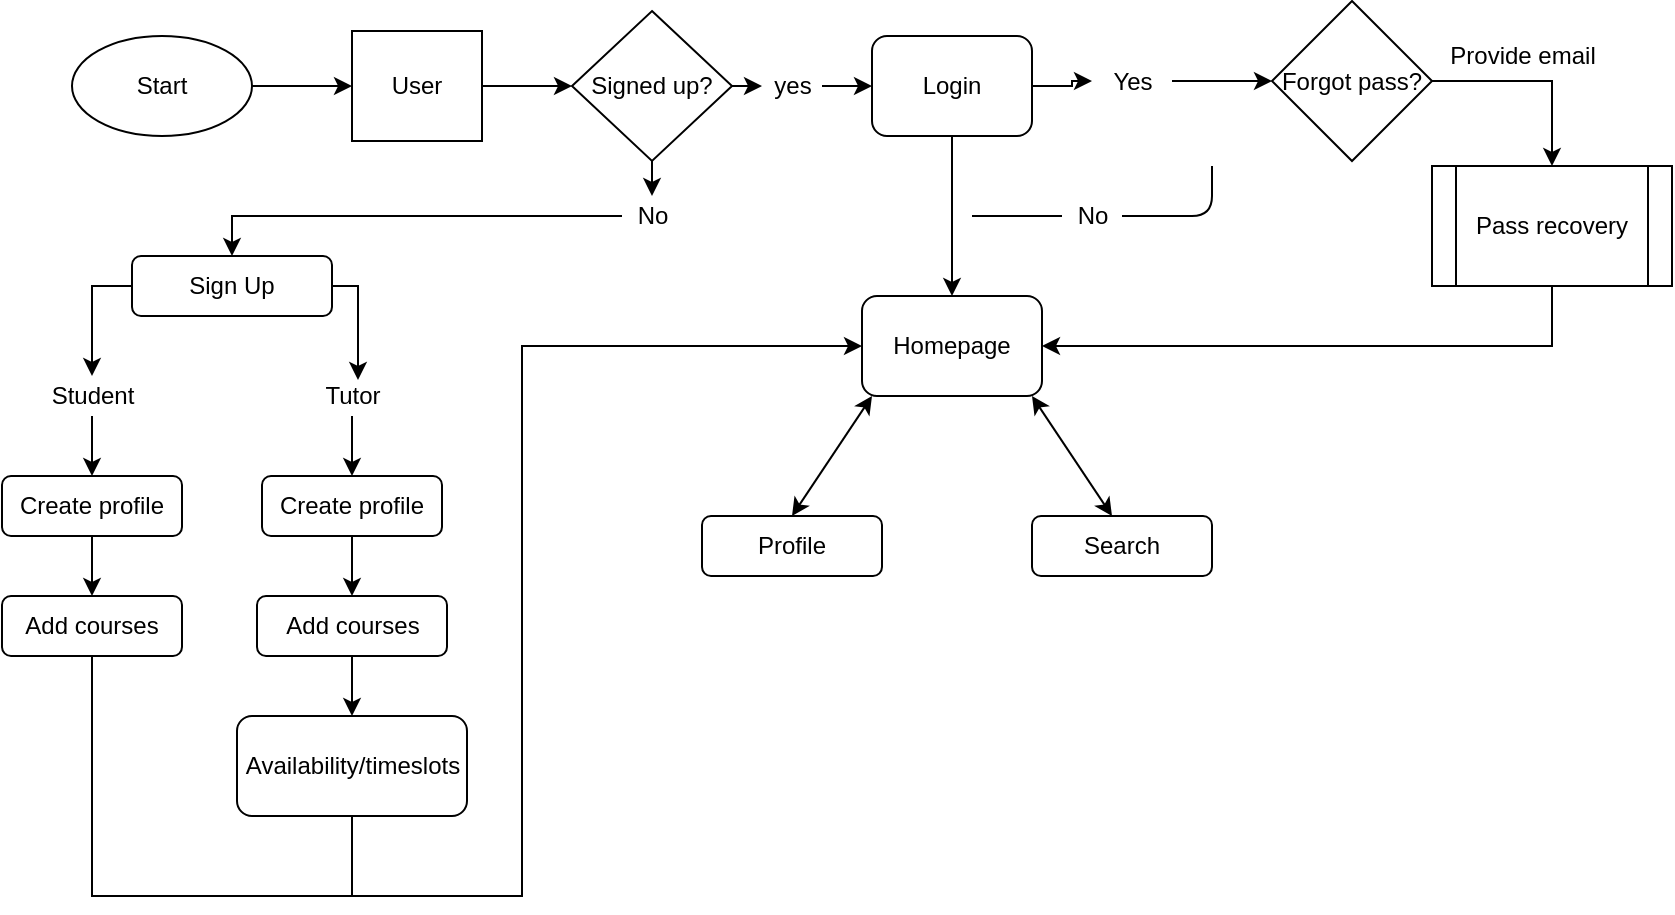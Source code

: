 <mxfile version="13.10.6" type="github">
  <diagram id="x-4w2Qwq1MfwNayGUott" name="Page-1">
    <mxGraphModel dx="1422" dy="762" grid="1" gridSize="10" guides="1" tooltips="1" connect="1" arrows="1" fold="1" page="1" pageScale="1" pageWidth="850" pageHeight="1100" math="0" shadow="0">
      <root>
        <mxCell id="0" />
        <mxCell id="1" parent="0" />
        <mxCell id="oFh48oqUhFVDz0avOJlg-3" value="" style="edgeStyle=orthogonalEdgeStyle;rounded=0;orthogonalLoop=1;jettySize=auto;html=1;" edge="1" parent="1" source="oFh48oqUhFVDz0avOJlg-1" target="oFh48oqUhFVDz0avOJlg-2">
          <mxGeometry relative="1" as="geometry" />
        </mxCell>
        <mxCell id="oFh48oqUhFVDz0avOJlg-1" value="Start" style="ellipse;whiteSpace=wrap;html=1;" vertex="1" parent="1">
          <mxGeometry x="40" y="40" width="90" height="50" as="geometry" />
        </mxCell>
        <mxCell id="oFh48oqUhFVDz0avOJlg-5" value="" style="edgeStyle=orthogonalEdgeStyle;rounded=0;orthogonalLoop=1;jettySize=auto;html=1;" edge="1" parent="1" source="oFh48oqUhFVDz0avOJlg-2" target="oFh48oqUhFVDz0avOJlg-4">
          <mxGeometry relative="1" as="geometry" />
        </mxCell>
        <mxCell id="oFh48oqUhFVDz0avOJlg-2" value="User" style="whiteSpace=wrap;html=1;" vertex="1" parent="1">
          <mxGeometry x="180" y="37.5" width="65" height="55" as="geometry" />
        </mxCell>
        <mxCell id="oFh48oqUhFVDz0avOJlg-8" style="edgeStyle=orthogonalEdgeStyle;rounded=0;orthogonalLoop=1;jettySize=auto;html=1;exitX=1;exitY=0.5;exitDx=0;exitDy=0;entryX=0;entryY=0.5;entryDx=0;entryDy=0;" edge="1" parent="1" source="oFh48oqUhFVDz0avOJlg-6" target="oFh48oqUhFVDz0avOJlg-7">
          <mxGeometry relative="1" as="geometry" />
        </mxCell>
        <mxCell id="oFh48oqUhFVDz0avOJlg-4" value="Signed up?" style="rhombus;whiteSpace=wrap;html=1;" vertex="1" parent="1">
          <mxGeometry x="290" y="27.5" width="80" height="75" as="geometry" />
        </mxCell>
        <mxCell id="oFh48oqUhFVDz0avOJlg-24" value="" style="edgeStyle=orthogonalEdgeStyle;rounded=0;orthogonalLoop=1;jettySize=auto;html=1;" edge="1" parent="1" source="oFh48oqUhFVDz0avOJlg-7" target="oFh48oqUhFVDz0avOJlg-23">
          <mxGeometry relative="1" as="geometry" />
        </mxCell>
        <mxCell id="oFh48oqUhFVDz0avOJlg-41" style="edgeStyle=orthogonalEdgeStyle;rounded=0;orthogonalLoop=1;jettySize=auto;html=1;entryX=0;entryY=0.5;entryDx=0;entryDy=0;" edge="1" parent="1" source="oFh48oqUhFVDz0avOJlg-29" target="oFh48oqUhFVDz0avOJlg-18">
          <mxGeometry relative="1" as="geometry">
            <mxPoint x="630" y="65" as="targetPoint" />
          </mxGeometry>
        </mxCell>
        <mxCell id="oFh48oqUhFVDz0avOJlg-7" value="Login" style="rounded=1;whiteSpace=wrap;html=1;" vertex="1" parent="1">
          <mxGeometry x="440" y="40" width="80" height="50" as="geometry" />
        </mxCell>
        <mxCell id="oFh48oqUhFVDz0avOJlg-77" style="edgeStyle=orthogonalEdgeStyle;rounded=0;orthogonalLoop=1;jettySize=auto;html=1;entryX=0.5;entryY=0;entryDx=0;entryDy=0;" edge="1" parent="1" source="oFh48oqUhFVDz0avOJlg-18" target="oFh48oqUhFVDz0avOJlg-20">
          <mxGeometry relative="1" as="geometry">
            <mxPoint x="780" y="62.5" as="targetPoint" />
            <Array as="points">
              <mxPoint x="780" y="63" />
            </Array>
          </mxGeometry>
        </mxCell>
        <mxCell id="oFh48oqUhFVDz0avOJlg-18" value="Forgot pass?" style="rhombus;whiteSpace=wrap;html=1;" vertex="1" parent="1">
          <mxGeometry x="640" y="22.5" width="80" height="80" as="geometry" />
        </mxCell>
        <mxCell id="oFh48oqUhFVDz0avOJlg-25" style="edgeStyle=orthogonalEdgeStyle;rounded=0;orthogonalLoop=1;jettySize=auto;html=1;exitX=0.5;exitY=1;exitDx=0;exitDy=0;entryX=1;entryY=0.5;entryDx=0;entryDy=0;" edge="1" parent="1" source="oFh48oqUhFVDz0avOJlg-20" target="oFh48oqUhFVDz0avOJlg-23">
          <mxGeometry relative="1" as="geometry" />
        </mxCell>
        <mxCell id="oFh48oqUhFVDz0avOJlg-20" value="Pass recovery" style="shape=process;whiteSpace=wrap;html=1;backgroundOutline=1;" vertex="1" parent="1">
          <mxGeometry x="720" y="105" width="120" height="60" as="geometry" />
        </mxCell>
        <mxCell id="oFh48oqUhFVDz0avOJlg-22" value="Provide email" style="text;html=1;align=center;verticalAlign=middle;resizable=0;points=[];autosize=1;" vertex="1" parent="1">
          <mxGeometry x="720" y="40" width="90" height="20" as="geometry" />
        </mxCell>
        <mxCell id="oFh48oqUhFVDz0avOJlg-23" value="Homepage" style="rounded=1;whiteSpace=wrap;html=1;" vertex="1" parent="1">
          <mxGeometry x="435" y="170" width="90" height="50" as="geometry" />
        </mxCell>
        <mxCell id="oFh48oqUhFVDz0avOJlg-27" value="" style="endArrow=none;html=1;" edge="1" parent="1" source="oFh48oqUhFVDz0avOJlg-28">
          <mxGeometry width="50" height="50" relative="1" as="geometry">
            <mxPoint x="490" y="130" as="sourcePoint" />
            <mxPoint x="610" y="105" as="targetPoint" />
            <Array as="points">
              <mxPoint x="610" y="130" />
            </Array>
          </mxGeometry>
        </mxCell>
        <mxCell id="oFh48oqUhFVDz0avOJlg-59" style="edgeStyle=orthogonalEdgeStyle;rounded=0;orthogonalLoop=1;jettySize=auto;html=1;exitX=0;exitY=0.5;exitDx=0;exitDy=0;" edge="1" parent="1" source="oFh48oqUhFVDz0avOJlg-33" target="oFh48oqUhFVDz0avOJlg-45">
          <mxGeometry relative="1" as="geometry" />
        </mxCell>
        <mxCell id="oFh48oqUhFVDz0avOJlg-60" style="edgeStyle=orthogonalEdgeStyle;rounded=0;orthogonalLoop=1;jettySize=auto;html=1;exitX=1;exitY=0.5;exitDx=0;exitDy=0;entryX=0.575;entryY=0.1;entryDx=0;entryDy=0;entryPerimeter=0;" edge="1" parent="1" source="oFh48oqUhFVDz0avOJlg-33" target="oFh48oqUhFVDz0avOJlg-46">
          <mxGeometry relative="1" as="geometry">
            <Array as="points">
              <mxPoint x="183" y="165" />
            </Array>
          </mxGeometry>
        </mxCell>
        <mxCell id="oFh48oqUhFVDz0avOJlg-33" value="Sign Up" style="rounded=1;whiteSpace=wrap;html=1;" vertex="1" parent="1">
          <mxGeometry x="70" y="150" width="100" height="30" as="geometry" />
        </mxCell>
        <mxCell id="oFh48oqUhFVDz0avOJlg-34" style="edgeStyle=orthogonalEdgeStyle;rounded=0;orthogonalLoop=1;jettySize=auto;html=1;exitX=0.5;exitY=1;exitDx=0;exitDy=0;entryX=0.5;entryY=0;entryDx=0;entryDy=0;" edge="1" parent="1" source="oFh48oqUhFVDz0avOJlg-4" target="oFh48oqUhFVDz0avOJlg-31">
          <mxGeometry relative="1" as="geometry">
            <mxPoint x="90" y="150" as="targetPoint" />
            <mxPoint x="330" y="102.5" as="sourcePoint" />
          </mxGeometry>
        </mxCell>
        <mxCell id="oFh48oqUhFVDz0avOJlg-58" style="edgeStyle=orthogonalEdgeStyle;rounded=0;orthogonalLoop=1;jettySize=auto;html=1;entryX=0.5;entryY=0;entryDx=0;entryDy=0;" edge="1" parent="1" source="oFh48oqUhFVDz0avOJlg-31" target="oFh48oqUhFVDz0avOJlg-33">
          <mxGeometry relative="1" as="geometry" />
        </mxCell>
        <mxCell id="oFh48oqUhFVDz0avOJlg-31" value="No" style="text;html=1;align=center;verticalAlign=middle;resizable=0;points=[];autosize=1;" vertex="1" parent="1">
          <mxGeometry x="315" y="120" width="30" height="20" as="geometry" />
        </mxCell>
        <mxCell id="oFh48oqUhFVDz0avOJlg-6" value="yes" style="text;html=1;align=center;verticalAlign=middle;resizable=0;points=[];autosize=1;" vertex="1" parent="1">
          <mxGeometry x="385" y="55" width="30" height="20" as="geometry" />
        </mxCell>
        <mxCell id="oFh48oqUhFVDz0avOJlg-36" style="edgeStyle=orthogonalEdgeStyle;rounded=0;orthogonalLoop=1;jettySize=auto;html=1;exitX=1;exitY=0.5;exitDx=0;exitDy=0;entryX=0;entryY=0.5;entryDx=0;entryDy=0;" edge="1" parent="1" source="oFh48oqUhFVDz0avOJlg-4" target="oFh48oqUhFVDz0avOJlg-6">
          <mxGeometry relative="1" as="geometry">
            <mxPoint x="370" y="65" as="sourcePoint" />
            <mxPoint x="440" y="65" as="targetPoint" />
          </mxGeometry>
        </mxCell>
        <mxCell id="oFh48oqUhFVDz0avOJlg-28" value="No" style="text;html=1;align=center;verticalAlign=middle;resizable=0;points=[];autosize=1;" vertex="1" parent="1">
          <mxGeometry x="535" y="120" width="30" height="20" as="geometry" />
        </mxCell>
        <mxCell id="oFh48oqUhFVDz0avOJlg-37" value="" style="endArrow=none;html=1;" edge="1" parent="1" target="oFh48oqUhFVDz0avOJlg-28">
          <mxGeometry width="50" height="50" relative="1" as="geometry">
            <mxPoint x="490" y="130" as="sourcePoint" />
            <mxPoint x="610" y="105" as="targetPoint" />
            <Array as="points" />
          </mxGeometry>
        </mxCell>
        <mxCell id="oFh48oqUhFVDz0avOJlg-29" value="Yes" style="text;html=1;align=center;verticalAlign=middle;resizable=0;points=[];autosize=1;" vertex="1" parent="1">
          <mxGeometry x="550" y="52.5" width="40" height="20" as="geometry" />
        </mxCell>
        <mxCell id="oFh48oqUhFVDz0avOJlg-42" style="edgeStyle=orthogonalEdgeStyle;rounded=0;orthogonalLoop=1;jettySize=auto;html=1;" edge="1" parent="1" source="oFh48oqUhFVDz0avOJlg-7" target="oFh48oqUhFVDz0avOJlg-29">
          <mxGeometry relative="1" as="geometry">
            <mxPoint x="630" y="65" as="targetPoint" />
            <mxPoint x="520" y="65" as="sourcePoint" />
          </mxGeometry>
        </mxCell>
        <mxCell id="oFh48oqUhFVDz0avOJlg-55" value="" style="edgeStyle=orthogonalEdgeStyle;rounded=0;orthogonalLoop=1;jettySize=auto;html=1;" edge="1" parent="1" source="oFh48oqUhFVDz0avOJlg-45" target="oFh48oqUhFVDz0avOJlg-54">
          <mxGeometry relative="1" as="geometry" />
        </mxCell>
        <mxCell id="oFh48oqUhFVDz0avOJlg-45" value="Student" style="text;html=1;align=center;verticalAlign=middle;resizable=0;points=[];autosize=1;" vertex="1" parent="1">
          <mxGeometry x="20" y="210" width="60" height="20" as="geometry" />
        </mxCell>
        <mxCell id="oFh48oqUhFVDz0avOJlg-57" value="" style="edgeStyle=orthogonalEdgeStyle;rounded=0;orthogonalLoop=1;jettySize=auto;html=1;" edge="1" parent="1" source="oFh48oqUhFVDz0avOJlg-46" target="oFh48oqUhFVDz0avOJlg-56">
          <mxGeometry relative="1" as="geometry" />
        </mxCell>
        <mxCell id="oFh48oqUhFVDz0avOJlg-46" value="Tutor" style="text;html=1;align=center;verticalAlign=middle;resizable=0;points=[];autosize=1;" vertex="1" parent="1">
          <mxGeometry x="160" y="210" width="40" height="20" as="geometry" />
        </mxCell>
        <mxCell id="oFh48oqUhFVDz0avOJlg-65" style="edgeStyle=orthogonalEdgeStyle;rounded=0;orthogonalLoop=1;jettySize=auto;html=1;exitX=0.5;exitY=1;exitDx=0;exitDy=0;entryX=0.5;entryY=0;entryDx=0;entryDy=0;" edge="1" parent="1" source="oFh48oqUhFVDz0avOJlg-54" target="oFh48oqUhFVDz0avOJlg-62">
          <mxGeometry relative="1" as="geometry" />
        </mxCell>
        <mxCell id="oFh48oqUhFVDz0avOJlg-54" value="Create profile" style="rounded=1;whiteSpace=wrap;html=1;" vertex="1" parent="1">
          <mxGeometry x="5" y="260" width="90" height="30" as="geometry" />
        </mxCell>
        <mxCell id="oFh48oqUhFVDz0avOJlg-64" style="edgeStyle=orthogonalEdgeStyle;rounded=0;orthogonalLoop=1;jettySize=auto;html=1;exitX=0.5;exitY=1;exitDx=0;exitDy=0;entryX=0.5;entryY=0;entryDx=0;entryDy=0;" edge="1" parent="1" source="oFh48oqUhFVDz0avOJlg-56" target="oFh48oqUhFVDz0avOJlg-63">
          <mxGeometry relative="1" as="geometry" />
        </mxCell>
        <mxCell id="oFh48oqUhFVDz0avOJlg-56" value="Create profile" style="rounded=1;whiteSpace=wrap;html=1;" vertex="1" parent="1">
          <mxGeometry x="135" y="260" width="90" height="30" as="geometry" />
        </mxCell>
        <mxCell id="oFh48oqUhFVDz0avOJlg-68" style="edgeStyle=orthogonalEdgeStyle;rounded=0;orthogonalLoop=1;jettySize=auto;html=1;exitX=0.5;exitY=1;exitDx=0;exitDy=0;entryX=0;entryY=0.5;entryDx=0;entryDy=0;" edge="1" parent="1" source="oFh48oqUhFVDz0avOJlg-62" target="oFh48oqUhFVDz0avOJlg-23">
          <mxGeometry relative="1" as="geometry">
            <Array as="points">
              <mxPoint x="50" y="470" />
              <mxPoint x="265" y="470" />
              <mxPoint x="265" y="195" />
            </Array>
          </mxGeometry>
        </mxCell>
        <mxCell id="oFh48oqUhFVDz0avOJlg-62" value="Add courses" style="rounded=1;whiteSpace=wrap;html=1;" vertex="1" parent="1">
          <mxGeometry x="5" y="320" width="90" height="30" as="geometry" />
        </mxCell>
        <mxCell id="oFh48oqUhFVDz0avOJlg-67" style="edgeStyle=orthogonalEdgeStyle;rounded=0;orthogonalLoop=1;jettySize=auto;html=1;exitX=0.5;exitY=1;exitDx=0;exitDy=0;entryX=0.5;entryY=0;entryDx=0;entryDy=0;" edge="1" parent="1" source="oFh48oqUhFVDz0avOJlg-63" target="oFh48oqUhFVDz0avOJlg-66">
          <mxGeometry relative="1" as="geometry" />
        </mxCell>
        <mxCell id="oFh48oqUhFVDz0avOJlg-63" value="Add courses" style="rounded=1;whiteSpace=wrap;html=1;" vertex="1" parent="1">
          <mxGeometry x="132.5" y="320" width="95" height="30" as="geometry" />
        </mxCell>
        <mxCell id="oFh48oqUhFVDz0avOJlg-66" value="Availability/timeslots" style="rounded=1;whiteSpace=wrap;html=1;" vertex="1" parent="1">
          <mxGeometry x="122.5" y="380" width="115" height="50" as="geometry" />
        </mxCell>
        <mxCell id="oFh48oqUhFVDz0avOJlg-70" value="" style="endArrow=none;html=1;" edge="1" parent="1">
          <mxGeometry width="50" height="50" relative="1" as="geometry">
            <mxPoint x="180" y="470" as="sourcePoint" />
            <mxPoint x="180" y="430" as="targetPoint" />
          </mxGeometry>
        </mxCell>
        <mxCell id="oFh48oqUhFVDz0avOJlg-73" value="Profile" style="rounded=1;whiteSpace=wrap;html=1;" vertex="1" parent="1">
          <mxGeometry x="355" y="280" width="90" height="30" as="geometry" />
        </mxCell>
        <mxCell id="oFh48oqUhFVDz0avOJlg-74" value="" style="endArrow=classic;startArrow=classic;html=1;exitX=0.5;exitY=0;exitDx=0;exitDy=0;" edge="1" parent="1" source="oFh48oqUhFVDz0avOJlg-73">
          <mxGeometry width="50" height="50" relative="1" as="geometry">
            <mxPoint x="395" y="270" as="sourcePoint" />
            <mxPoint x="440" y="220" as="targetPoint" />
            <Array as="points" />
          </mxGeometry>
        </mxCell>
        <mxCell id="oFh48oqUhFVDz0avOJlg-75" value="" style="endArrow=classic;startArrow=classic;html=1;" edge="1" parent="1">
          <mxGeometry width="50" height="50" relative="1" as="geometry">
            <mxPoint x="560" y="280" as="sourcePoint" />
            <mxPoint x="520" y="220" as="targetPoint" />
          </mxGeometry>
        </mxCell>
        <mxCell id="oFh48oqUhFVDz0avOJlg-76" value="Search" style="rounded=1;whiteSpace=wrap;html=1;" vertex="1" parent="1">
          <mxGeometry x="520" y="280" width="90" height="30" as="geometry" />
        </mxCell>
      </root>
    </mxGraphModel>
  </diagram>
</mxfile>
